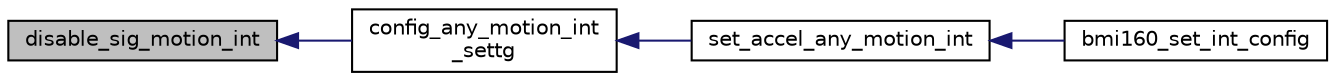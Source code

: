 digraph "disable_sig_motion_int"
{
  edge [fontname="Helvetica",fontsize="10",labelfontname="Helvetica",labelfontsize="10"];
  node [fontname="Helvetica",fontsize="10",shape=record];
  rankdir="LR";
  Node1 [label="disable_sig_motion_int",height=0.2,width=0.4,color="black", fillcolor="grey75", style="filled", fontcolor="black"];
  Node1 -> Node2 [dir="back",color="midnightblue",fontsize="10",style="solid",fontname="Helvetica"];
  Node2 [label="config_any_motion_int\l_settg",height=0.2,width=0.4,color="black", fillcolor="white", style="filled",URL="$bmi160_8c.html#a1033718a3595b55f682916d0058172fb",tooltip="This API configure necessary setting of any-motion interrupt. "];
  Node2 -> Node3 [dir="back",color="midnightblue",fontsize="10",style="solid",fontname="Helvetica"];
  Node3 [label="set_accel_any_motion_int",height=0.2,width=0.4,color="black", fillcolor="white", style="filled",URL="$bmi160_8c.html#ad7da9617be15890e9deb9895241782e3",tooltip="This API sets the any-motion interrupt of the sensor. This interrupt occurs when accel values exceeds..."];
  Node3 -> Node4 [dir="back",color="midnightblue",fontsize="10",style="solid",fontname="Helvetica"];
  Node4 [label="bmi160_set_int_config",height=0.2,width=0.4,color="black", fillcolor="white", style="filled",URL="$bmi160_8h.html#a62ebd142768bea09f93ab63786dc3cca",tooltip="This API configures the necessary interrupt based on the user settings in the bmi160_int_settg struct..."];
}
